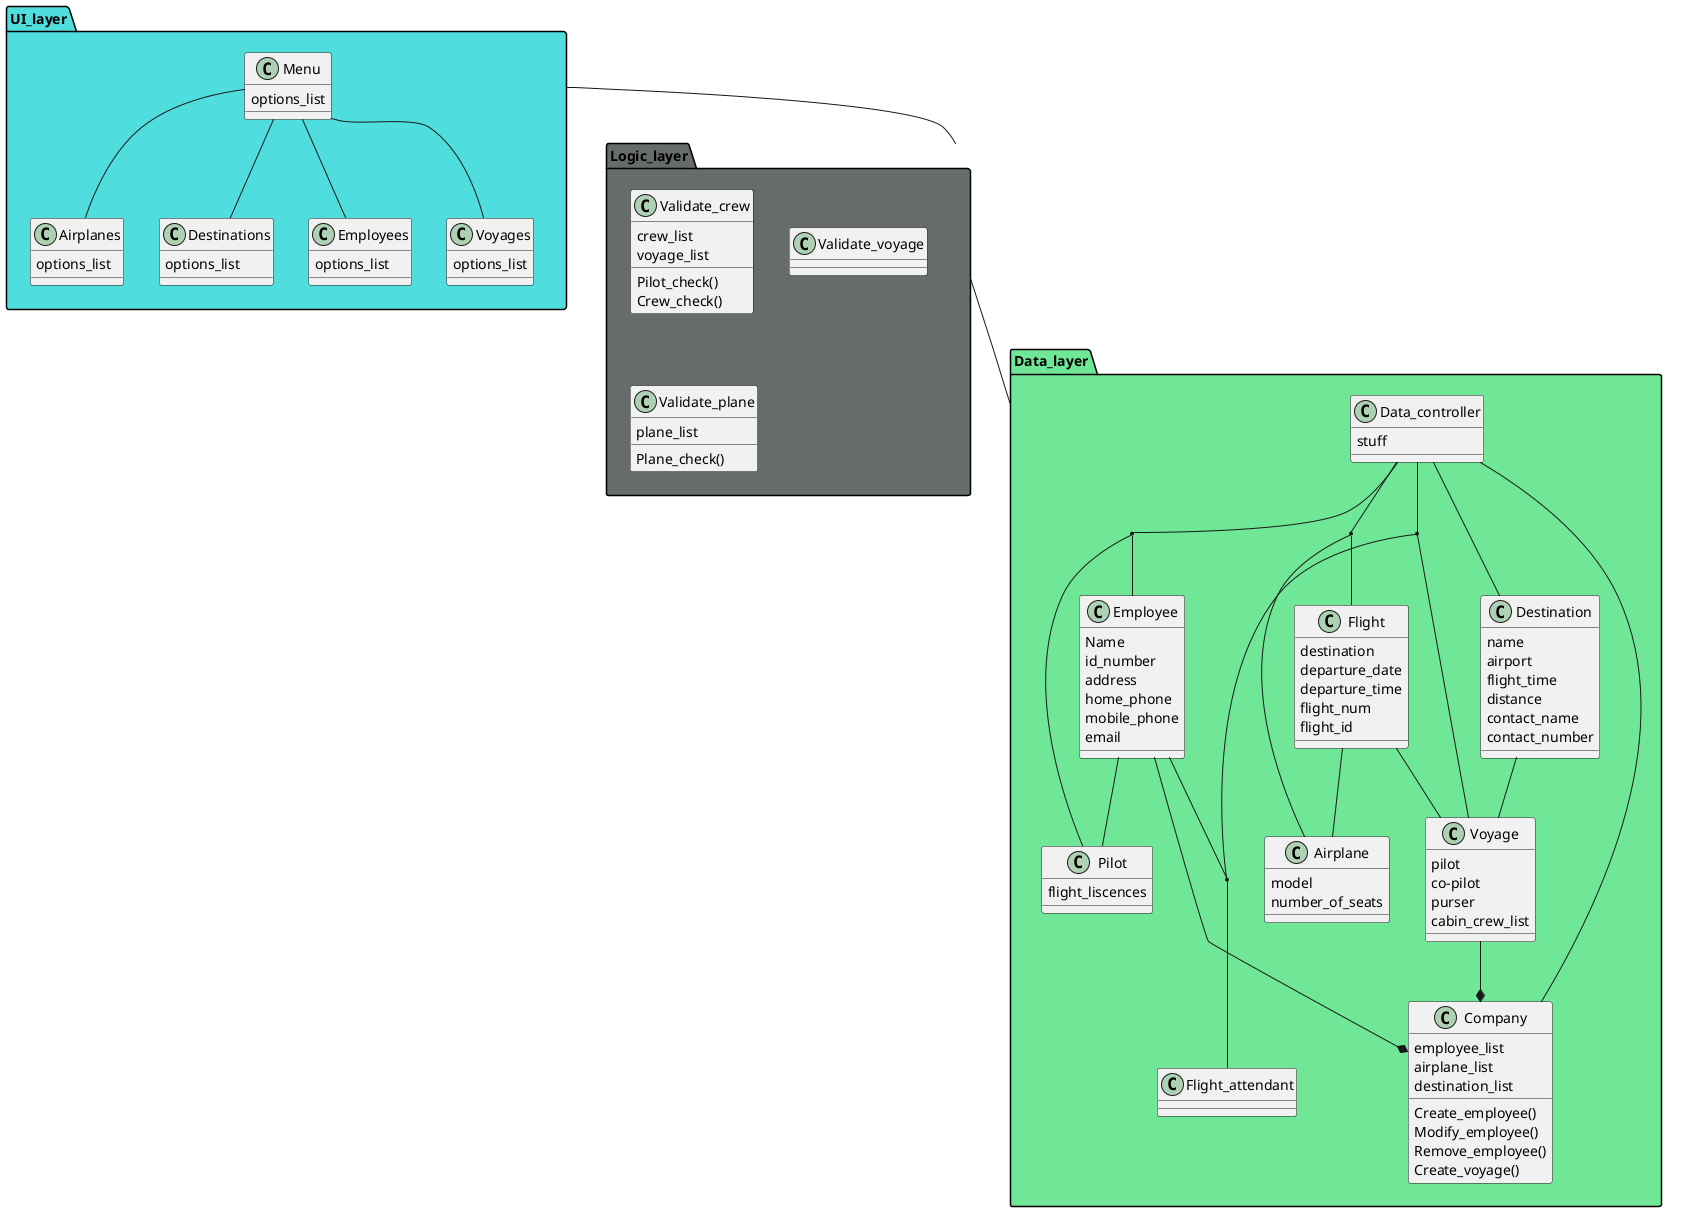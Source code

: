 # PlantUML Editor

1. select template
2. write uml diagram

@startuml


package Data_layer #70e697 {
class Employee {
  Name
  id_number
  address
  home_phone
  mobile_phone
  email

}
class Flight_attendant{
}
class Pilot{
  flight_liscences
}
class Data_controller{
  stuff
  
  }
class Destination{
  name
  airport
  flight_time
  distance
  contact_name
  contact_number
}
class Voyage{
  pilot
  co-pilot
  purser
  cabin_crew_list

}
class Flight{
  destination
  departure_date
  departure_time
  flight_num
  flight_id
}
class Company{
  employee_list
  airplane_list
  destination_list
  Create_employee()
  Modify_employee()
  Remove_employee()
  Create_voyage()
}
class Airplane{
  model
  number_of_seats
}
Employee --* Company
Employee -- Pilot 
Flight -- Voyage
Flight -- Airplane
Destination -- Voyage
Voyage --* Company
  
Data_controller -- Destination
(Data_controller,Voyage) -right- (Employee,Flight_attendant)
(Data_controller,Employee) -- Pilot
Data_controller -- Company
(Data_controller,Flight) -- Airplane
}


package UI_layer #4FDEDD {
class Menu{
  options_list
}
  class Employees{
  options_list
}
class Voyages{
  options_list
}
class Airplanes{
  options_list
}
class Destinations{
  options_list
}
Menu -- Employees
Menu -- Voyages
Menu -- Destinations
Menu -- Airplanes
}
package Logic_layer #666C69 {
class Validate_crew{
  crew_list
  voyage_list
  Pilot_check()
  Crew_check()
}
class Validate_voyage{
  
  
  }
class Validate_plane{
  plane_list
  Plane_check()
  }
}

Data_layer -up- Logic_layer
Logic_layer -up- UI_layer






@enduml